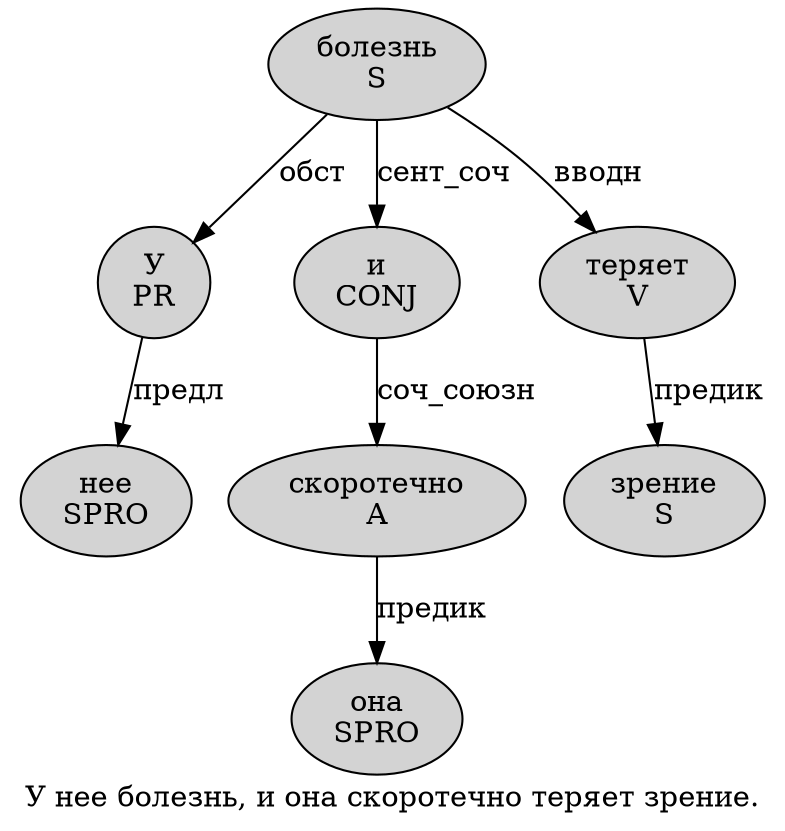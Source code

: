 digraph SENTENCE_1493 {
	graph [label="У нее болезнь, и она скоротечно теряет зрение."]
	node [style=filled]
		0 [label="У
PR" color="" fillcolor=lightgray penwidth=1 shape=ellipse]
		1 [label="нее
SPRO" color="" fillcolor=lightgray penwidth=1 shape=ellipse]
		2 [label="болезнь
S" color="" fillcolor=lightgray penwidth=1 shape=ellipse]
		4 [label="и
CONJ" color="" fillcolor=lightgray penwidth=1 shape=ellipse]
		5 [label="она
SPRO" color="" fillcolor=lightgray penwidth=1 shape=ellipse]
		6 [label="скоротечно
A" color="" fillcolor=lightgray penwidth=1 shape=ellipse]
		7 [label="теряет
V" color="" fillcolor=lightgray penwidth=1 shape=ellipse]
		8 [label="зрение
S" color="" fillcolor=lightgray penwidth=1 shape=ellipse]
			0 -> 1 [label="предл"]
			2 -> 0 [label="обст"]
			2 -> 4 [label="сент_соч"]
			2 -> 7 [label="вводн"]
			6 -> 5 [label="предик"]
			4 -> 6 [label="соч_союзн"]
			7 -> 8 [label="предик"]
}
